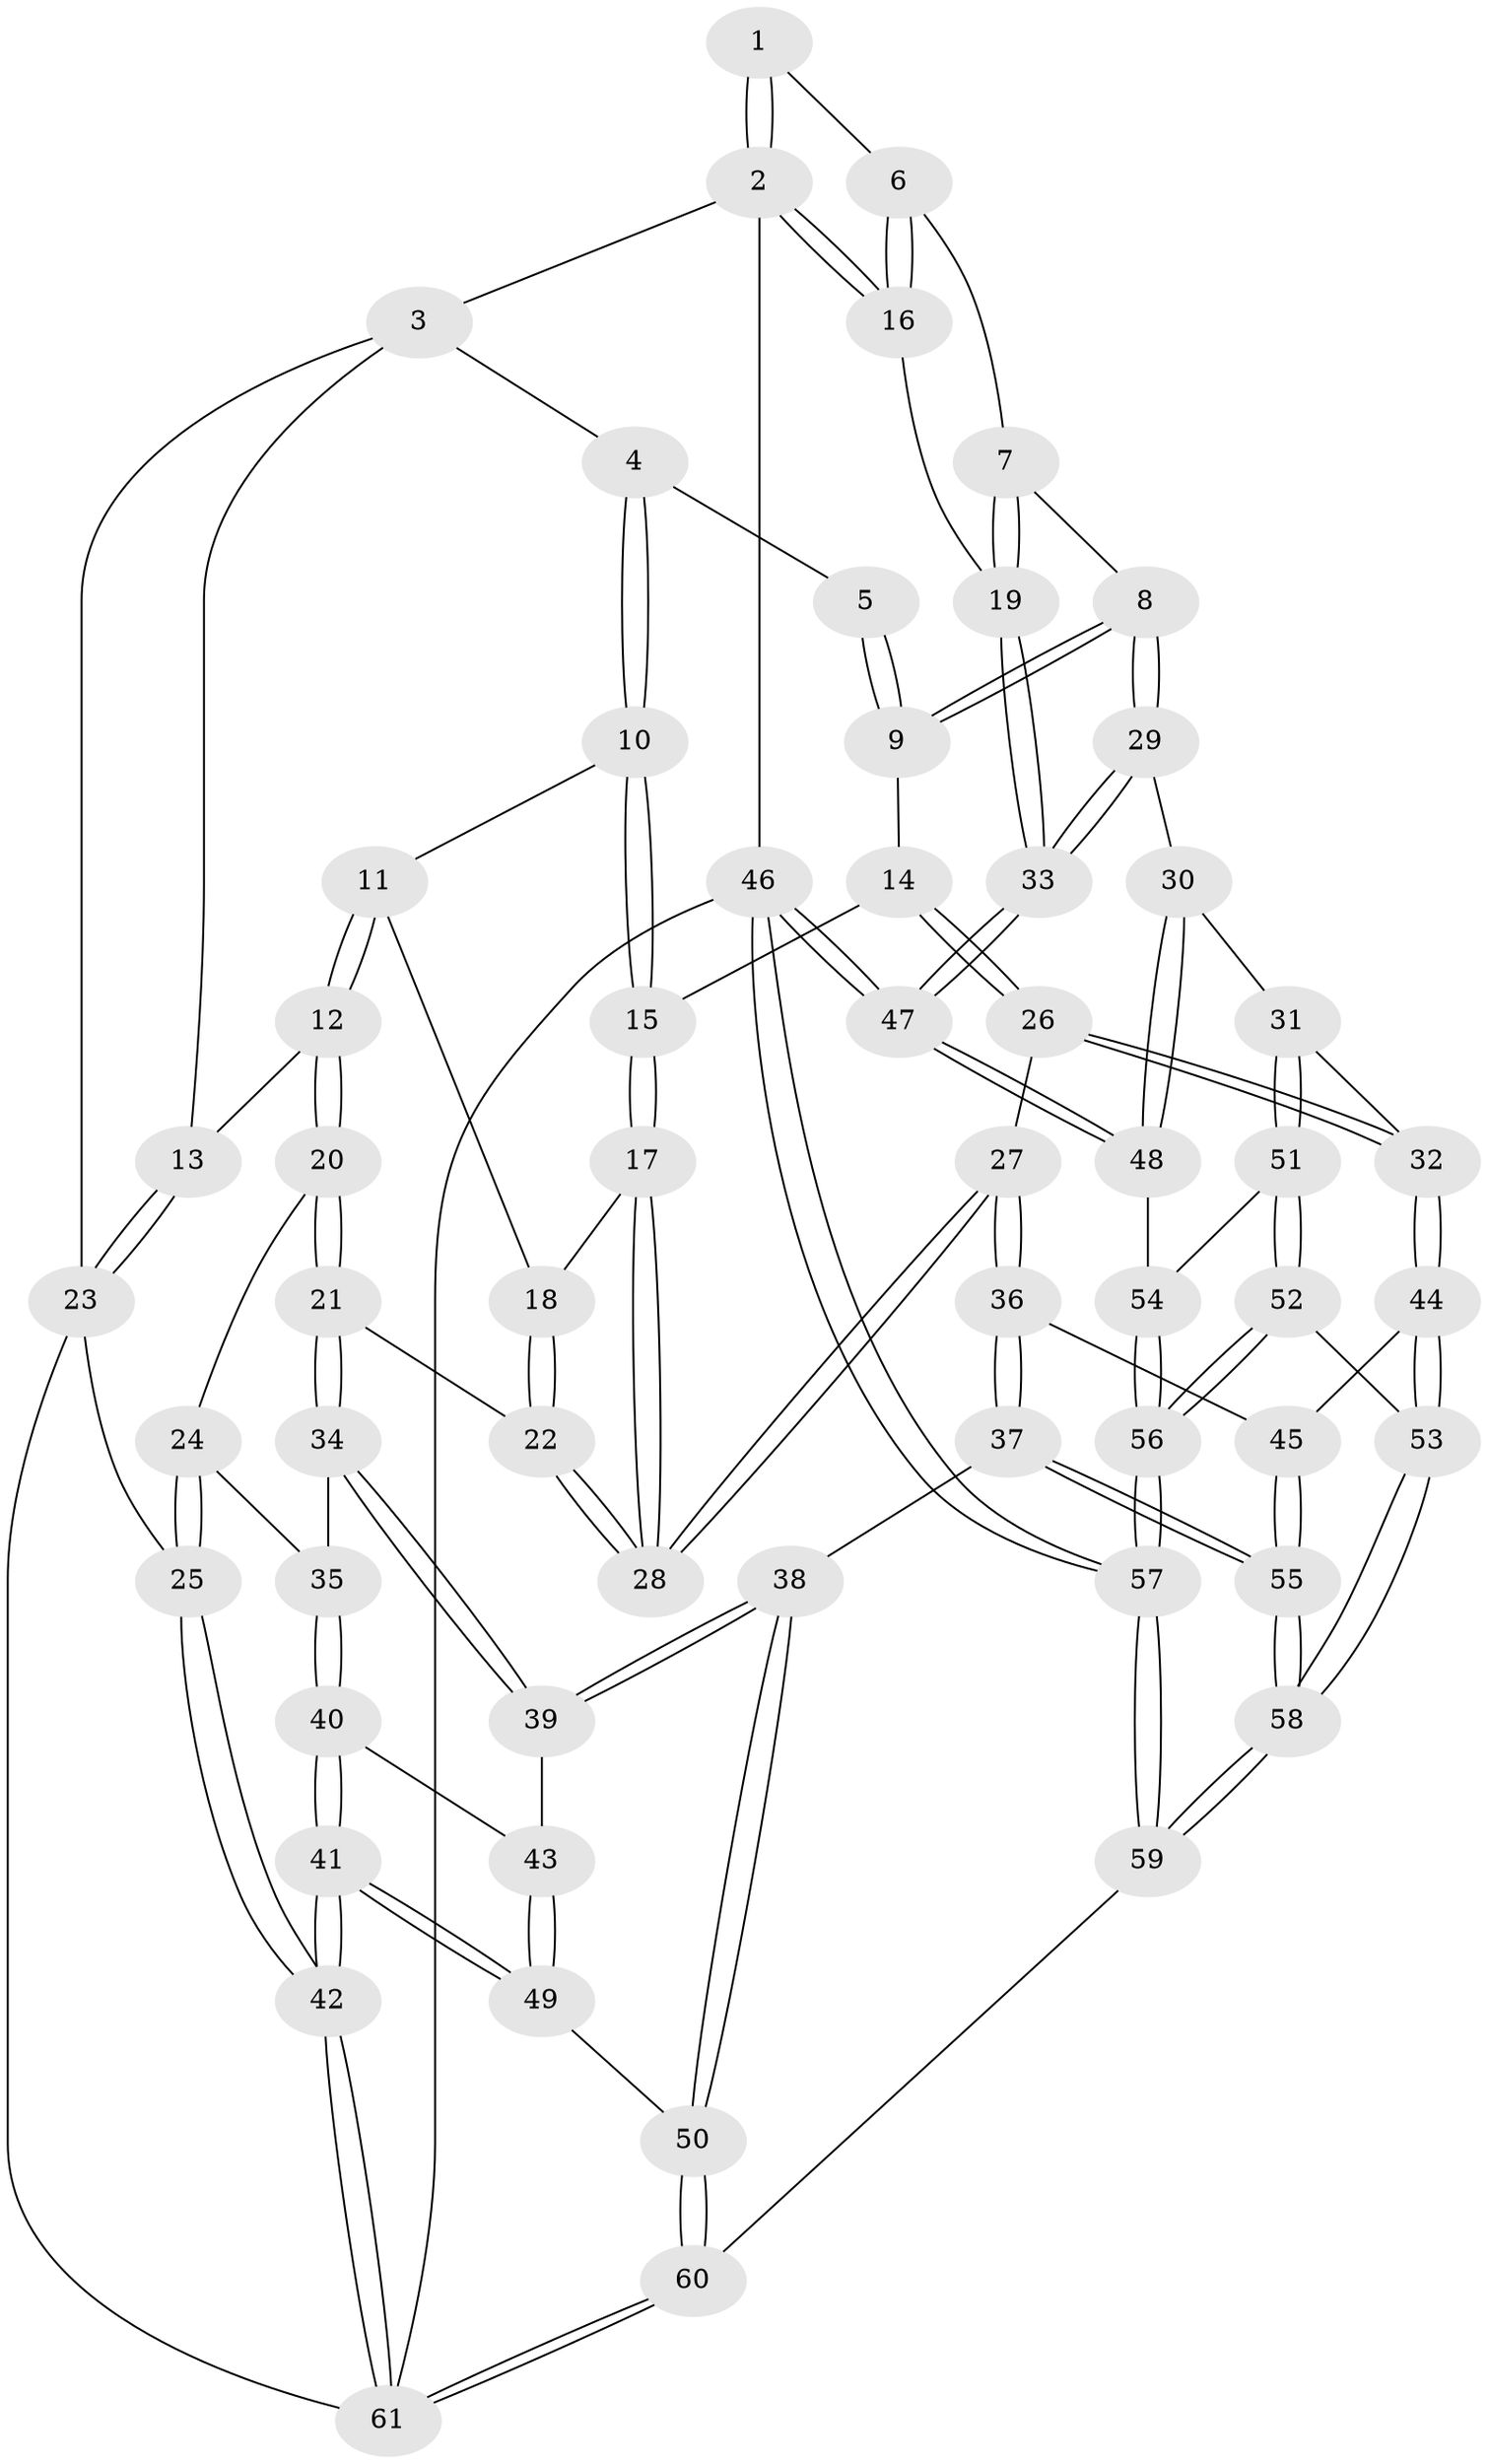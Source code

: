 // coarse degree distribution, {3: 0.09523809523809523, 6: 0.047619047619047616, 4: 0.47619047619047616, 5: 0.38095238095238093}
// Generated by graph-tools (version 1.1) at 2025/24/03/03/25 07:24:39]
// undirected, 61 vertices, 149 edges
graph export_dot {
graph [start="1"]
  node [color=gray90,style=filled];
  1 [pos="+0.8777969006974703+0"];
  2 [pos="+1+0"];
  3 [pos="+0.26984959454854174+0"];
  4 [pos="+0.37318519345540063+0"];
  5 [pos="+0.620312780326152+0"];
  6 [pos="+0.840772851383537+0.23687776770152613"];
  7 [pos="+0.8299153182703265+0.2728011368999073"];
  8 [pos="+0.7299083061059957+0.3682370972407878"];
  9 [pos="+0.6277215806036543+0.3249360380268737"];
  10 [pos="+0.3425604042889873+0.1839722206703609"];
  11 [pos="+0.28490031207844724+0.2398820317242346"];
  12 [pos="+0+0.2618813308306625"];
  13 [pos="+0+0.2549044411994172"];
  14 [pos="+0.57595109811737+0.3362529103933471"];
  15 [pos="+0.5259367843662739+0.33710414695148594"];
  16 [pos="+1+0.21777749586894685"];
  17 [pos="+0.4385038355510818+0.447626005973416"];
  18 [pos="+0.2782524086429359+0.3746073737902303"];
  19 [pos="+1+0.4290398966504083"];
  20 [pos="+0.1127272548231257+0.4514563662165504"];
  21 [pos="+0.19809161721943147+0.4907729094732905"];
  22 [pos="+0.20647812531805318+0.48630845071939804"];
  23 [pos="+0+0.23552154041122447"];
  24 [pos="+0.041534642889134006+0.5229971466010142"];
  25 [pos="+0+0.6503628187940562"];
  26 [pos="+0.5561041946256216+0.5677839405313477"];
  27 [pos="+0.4267349498536382+0.5601594388742356"];
  28 [pos="+0.4234550246771301+0.5523322203891395"];
  29 [pos="+0.7505891723905582+0.429812758616729"];
  30 [pos="+0.739329361550752+0.5563112159721292"];
  31 [pos="+0.7163912130127345+0.6090347477761126"];
  32 [pos="+0.6677638735360907+0.618352004905854"];
  33 [pos="+1+0.4868122848025848"];
  34 [pos="+0.1948935850470326+0.526529675743985"];
  35 [pos="+0.07737848878873259+0.6057890969428356"];
  36 [pos="+0.4068293830210815+0.6303277839303081"];
  37 [pos="+0.3226702240332179+0.7023044769614323"];
  38 [pos="+0.2762601351746508+0.7079552945725042"];
  39 [pos="+0.21875396324519408+0.6533559565711354"];
  40 [pos="+0.047139181947725546+0.6665377729707825"];
  41 [pos="+0+0.7739274053688322"];
  42 [pos="+0+0.8001223982946155"];
  43 [pos="+0.16415717589494727+0.6691757222864531"];
  44 [pos="+0.5498376069368137+0.7415165837818327"];
  45 [pos="+0.49745458012387606+0.7107917141612177"];
  46 [pos="+1+1"];
  47 [pos="+1+0.5655553604535231"];
  48 [pos="+1+0.5851104104406079"];
  49 [pos="+0.10760223884131515+0.7811536863633186"];
  50 [pos="+0.2196481483331189+0.8239194550173299"];
  51 [pos="+0.7238913867255172+0.6214175337249599"];
  52 [pos="+0.7527708739518865+0.8811251797292645"];
  53 [pos="+0.5498529333894028+0.7992653566875575"];
  54 [pos="+0.9165055335155537+0.7063862970077646"];
  55 [pos="+0.3929358876128163+0.7973723189243228"];
  56 [pos="+0.8536386106508018+1"];
  57 [pos="+0.915392127951743+1"];
  58 [pos="+0.44757237990340987+0.9129634008312211"];
  59 [pos="+0.3989229751897222+1"];
  60 [pos="+0.24926959929948375+1"];
  61 [pos="+0+1"];
  1 -- 2;
  1 -- 2;
  1 -- 6;
  2 -- 3;
  2 -- 16;
  2 -- 16;
  2 -- 46;
  3 -- 4;
  3 -- 13;
  3 -- 23;
  4 -- 5;
  4 -- 10;
  4 -- 10;
  5 -- 9;
  5 -- 9;
  6 -- 7;
  6 -- 16;
  6 -- 16;
  7 -- 8;
  7 -- 19;
  7 -- 19;
  8 -- 9;
  8 -- 9;
  8 -- 29;
  8 -- 29;
  9 -- 14;
  10 -- 11;
  10 -- 15;
  10 -- 15;
  11 -- 12;
  11 -- 12;
  11 -- 18;
  12 -- 13;
  12 -- 20;
  12 -- 20;
  13 -- 23;
  13 -- 23;
  14 -- 15;
  14 -- 26;
  14 -- 26;
  15 -- 17;
  15 -- 17;
  16 -- 19;
  17 -- 18;
  17 -- 28;
  17 -- 28;
  18 -- 22;
  18 -- 22;
  19 -- 33;
  19 -- 33;
  20 -- 21;
  20 -- 21;
  20 -- 24;
  21 -- 22;
  21 -- 34;
  21 -- 34;
  22 -- 28;
  22 -- 28;
  23 -- 25;
  23 -- 61;
  24 -- 25;
  24 -- 25;
  24 -- 35;
  25 -- 42;
  25 -- 42;
  26 -- 27;
  26 -- 32;
  26 -- 32;
  27 -- 28;
  27 -- 28;
  27 -- 36;
  27 -- 36;
  29 -- 30;
  29 -- 33;
  29 -- 33;
  30 -- 31;
  30 -- 48;
  30 -- 48;
  31 -- 32;
  31 -- 51;
  31 -- 51;
  32 -- 44;
  32 -- 44;
  33 -- 47;
  33 -- 47;
  34 -- 35;
  34 -- 39;
  34 -- 39;
  35 -- 40;
  35 -- 40;
  36 -- 37;
  36 -- 37;
  36 -- 45;
  37 -- 38;
  37 -- 55;
  37 -- 55;
  38 -- 39;
  38 -- 39;
  38 -- 50;
  38 -- 50;
  39 -- 43;
  40 -- 41;
  40 -- 41;
  40 -- 43;
  41 -- 42;
  41 -- 42;
  41 -- 49;
  41 -- 49;
  42 -- 61;
  42 -- 61;
  43 -- 49;
  43 -- 49;
  44 -- 45;
  44 -- 53;
  44 -- 53;
  45 -- 55;
  45 -- 55;
  46 -- 47;
  46 -- 47;
  46 -- 57;
  46 -- 57;
  46 -- 61;
  47 -- 48;
  47 -- 48;
  48 -- 54;
  49 -- 50;
  50 -- 60;
  50 -- 60;
  51 -- 52;
  51 -- 52;
  51 -- 54;
  52 -- 53;
  52 -- 56;
  52 -- 56;
  53 -- 58;
  53 -- 58;
  54 -- 56;
  54 -- 56;
  55 -- 58;
  55 -- 58;
  56 -- 57;
  56 -- 57;
  57 -- 59;
  57 -- 59;
  58 -- 59;
  58 -- 59;
  59 -- 60;
  60 -- 61;
  60 -- 61;
}
